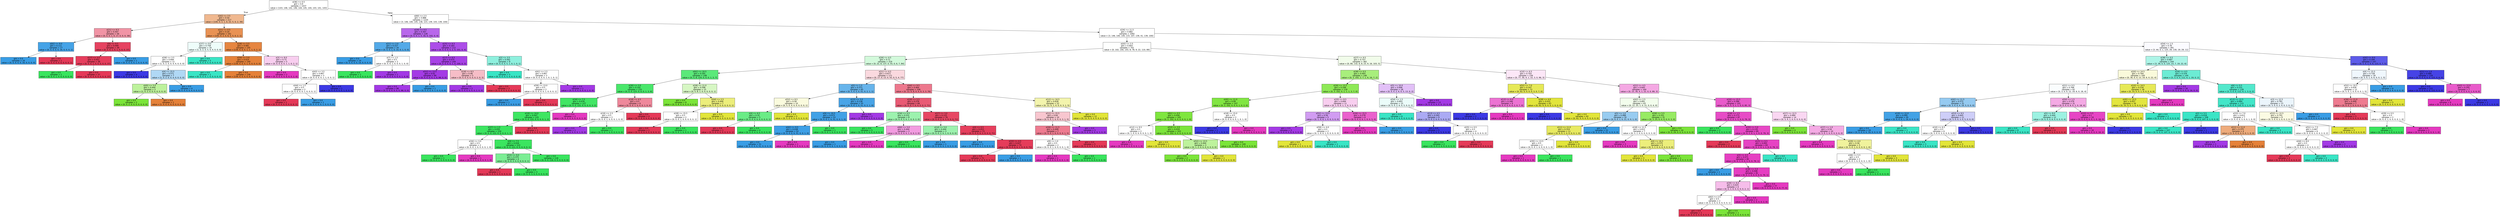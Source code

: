 digraph Tree {
node [shape=box, style="filled", color="black", fontname="helvetica"] ;
edge [fontname="helvetica"] ;
0 [label="x[36] <= 0.5\ngini = 0.9\nsamples = 1437\nvalue = [143, 146, 142, 146, 144, 145, 144, 143, 141, 143]", fillcolor="#ffffff"] ;
1 [label="x[42] <= 3.5\ngini = 0.54\nsamples = 217\nvalue = [140, 0, 2, 1, 6, 22, 5, 0, 2, 39]", fillcolor="#f0b88f"] ;
0 -> 1 [labeldistance=2.5, labelangle=45, headlabel="True"] ;
2 [label="x[21] <= 6.5\ngini = 0.447\nsamples = 56\nvalue = [0, 0, 0, 1, 0, 17, 0, 0, 0, 38]", fillcolor="#f194a5"] ;
1 -> 2 ;
3 [label="x[62] <= 8.0\ngini = 0.111\nsamples = 17\nvalue = [0, 0, 0, 0, 0, 16, 0, 0, 0, 1]", fillcolor="#45a3e7"] ;
2 -> 3 ;
4 [label="gini = 0.0\nsamples = 16\nvalue = [0, 0, 0, 0, 0, 16, 0, 0, 0, 0]", fillcolor="#399de5"] ;
3 -> 4 ;
5 [label="gini = 0.0\nsamples = 1\nvalue = [0, 0, 0, 0, 0, 0, 0, 0, 0, 1]", fillcolor="#e53958"] ;
3 -> 5 ;
6 [label="x[6] <= 9.5\ngini = 0.099\nsamples = 39\nvalue = [0, 0, 0, 1, 0, 1, 0, 0, 0, 37]", fillcolor="#e64361"] ;
2 -> 6 ;
7 [label="x[27] <= 3.5\ngini = 0.051\nsamples = 38\nvalue = [0, 0, 0, 1, 0, 0, 0, 0, 0, 37]", fillcolor="#e63e5d"] ;
6 -> 7 ;
8 [label="gini = 0.0\nsamples = 1\nvalue = [0, 0, 0, 1, 0, 0, 0, 0, 0, 0]", fillcolor="#39e55e"] ;
7 -> 8 ;
9 [label="gini = 0.0\nsamples = 37\nvalue = [0, 0, 0, 0, 0, 0, 0, 0, 0, 37]", fillcolor="#e53958"] ;
7 -> 9 ;
10 [label="gini = 0.0\nsamples = 1\nvalue = [0, 0, 0, 0, 0, 1, 0, 0, 0, 0]", fillcolor="#399de5"] ;
6 -> 10 ;
11 [label="x[21] <= 0.5\ngini = 0.24\nsamples = 161\nvalue = [140, 0, 2, 0, 6, 5, 5, 0, 2, 1]", fillcolor="#e99254"] ;
1 -> 11 ;
12 [label="x[37] <= 9.0\ngini = 0.758\nsamples = 16\nvalue = [1, 0, 2, 0, 5, 4, 4, 0, 0, 0]", fillcolor="#eefdfa"] ;
11 -> 12 ;
13 [label="x[58] <= 3.5\ngini = 0.694\nsamples = 11\nvalue = [1, 0, 2, 0, 0, 4, 4, 0, 0, 0]", fillcolor="#ffffff"] ;
12 -> 13 ;
14 [label="gini = 0.0\nsamples = 4\nvalue = [0, 0, 0, 0, 0, 0, 4, 0, 0, 0]", fillcolor="#3c39e5"] ;
13 -> 14 ;
15 [label="x[4] <= 15.5\ngini = 0.571\nsamples = 7\nvalue = [1, 0, 2, 0, 0, 4, 0, 0, 0, 0]", fillcolor="#b0d8f5"] ;
13 -> 15 ;
16 [label="x[45] <= 5.0\ngini = 0.444\nsamples = 3\nvalue = [1, 0, 2, 0, 0, 0, 0, 0, 0, 0]", fillcolor="#bdf29c"] ;
15 -> 16 ;
17 [label="gini = 0.0\nsamples = 2\nvalue = [0, 0, 2, 0, 0, 0, 0, 0, 0, 0]", fillcolor="#7be539"] ;
16 -> 17 ;
18 [label="gini = 0.0\nsamples = 1\nvalue = [1, 0, 0, 0, 0, 0, 0, 0, 0, 0]", fillcolor="#e58139"] ;
16 -> 18 ;
19 [label="gini = 0.0\nsamples = 4\nvalue = [0, 0, 0, 0, 0, 4, 0, 0, 0, 0]", fillcolor="#399de5"] ;
15 -> 19 ;
20 [label="gini = 0.0\nsamples = 5\nvalue = [0, 0, 0, 0, 5, 0, 0, 0, 0, 0]", fillcolor="#39e5c5"] ;
12 -> 20 ;
21 [label="x[28] <= 5.5\ngini = 0.081\nsamples = 145\nvalue = [139, 0, 0, 0, 1, 1, 1, 0, 2, 1]", fillcolor="#e68641"] ;
11 -> 21 ;
22 [label="x[59] <= 5.0\ngini = 0.014\nsamples = 140\nvalue = [139, 0, 0, 0, 1, 0, 0, 0, 0, 0]", fillcolor="#e5823a"] ;
21 -> 22 ;
23 [label="gini = 0.0\nsamples = 1\nvalue = [0, 0, 0, 0, 1, 0, 0, 0, 0, 0]", fillcolor="#39e5c5"] ;
22 -> 23 ;
24 [label="gini = 0.0\nsamples = 139\nvalue = [139, 0, 0, 0, 0, 0, 0, 0, 0, 0]", fillcolor="#e58139"] ;
22 -> 24 ;
25 [label="x[3] <= 8.0\ngini = 0.72\nsamples = 5\nvalue = [0, 0, 0, 0, 0, 1, 1, 0, 2, 1]", fillcolor="#f8ceef"] ;
21 -> 25 ;
26 [label="gini = 0.0\nsamples = 2\nvalue = [0, 0, 0, 0, 0, 0, 0, 0, 2, 0]", fillcolor="#e539c0"] ;
25 -> 26 ;
27 [label="x[43] <= 3.5\ngini = 0.667\nsamples = 3\nvalue = [0, 0, 0, 0, 0, 1, 1, 0, 0, 1]", fillcolor="#ffffff"] ;
25 -> 27 ;
28 [label="x[44] <= 1.5\ngini = 0.5\nsamples = 2\nvalue = [0, 0, 0, 0, 0, 1, 0, 0, 0, 1]", fillcolor="#ffffff"] ;
27 -> 28 ;
29 [label="gini = 0.0\nsamples = 1\nvalue = [0, 0, 0, 0, 0, 0, 0, 0, 0, 1]", fillcolor="#e53958"] ;
28 -> 29 ;
30 [label="gini = 0.0\nsamples = 1\nvalue = [0, 0, 0, 0, 0, 1, 0, 0, 0, 0]", fillcolor="#399de5"] ;
28 -> 30 ;
31 [label="gini = 0.0\nsamples = 1\nvalue = [0, 0, 0, 0, 0, 0, 1, 0, 0, 0]", fillcolor="#3c39e5"] ;
27 -> 31 ;
32 [label="x[60] <= 2.5\ngini = 0.888\nsamples = 1220\nvalue = [3, 146, 140, 145, 138, 123, 139, 143, 139, 104]", fillcolor="#ffffff"] ;
0 -> 32 [labeldistance=2.5, labelangle=-45, headlabel="False"] ;
33 [label="x[29] <= 0.5\ngini = 0.347\nsamples = 128\nvalue = [0, 0, 0, 1, 5, 16, 0, 102, 0, 4]", fillcolor="#b867eb"] ;
32 -> 33 ;
34 [label="x[21] <= 2.0\ngini = 0.227\nsamples = 16\nvalue = [0, 0, 0, 1, 0, 14, 0, 1, 0, 0]", fillcolor="#53aae8"] ;
33 -> 34 ;
35 [label="gini = 0.0\nsamples = 14\nvalue = [0, 0, 0, 0, 0, 14, 0, 0, 0, 0]", fillcolor="#399de5"] ;
34 -> 35 ;
36 [label="x[7] <= 1.5\ngini = 0.5\nsamples = 2\nvalue = [0, 0, 0, 1, 0, 0, 0, 1, 0, 0]", fillcolor="#ffffff"] ;
34 -> 36 ;
37 [label="gini = 0.0\nsamples = 1\nvalue = [0, 0, 0, 1, 0, 0, 0, 0, 0, 0]", fillcolor="#39e55e"] ;
36 -> 37 ;
38 [label="gini = 0.0\nsamples = 1\nvalue = [0, 0, 0, 0, 0, 0, 0, 1, 0, 0]", fillcolor="#a339e5"] ;
36 -> 38 ;
39 [label="x[25] <= 6.5\ngini = 0.183\nsamples = 112\nvalue = [0, 0, 0, 0, 5, 2, 0, 101, 0, 4]", fillcolor="#ac4de8"] ;
33 -> 39 ;
40 [label="x[17] <= 6.5\ngini = 0.075\nsamples = 104\nvalue = [0, 0, 0, 0, 0, 1, 0, 100, 0, 3]", fillcolor="#a741e6"] ;
39 -> 40 ;
41 [label="x[52] <= 13.5\ngini = 0.02\nsamples = 99\nvalue = [0, 0, 0, 0, 0, 1, 0, 98, 0, 0]", fillcolor="#a43be5"] ;
40 -> 41 ;
42 [label="gini = 0.0\nsamples = 98\nvalue = [0, 0, 0, 0, 0, 0, 0, 98, 0, 0]", fillcolor="#a339e5"] ;
41 -> 42 ;
43 [label="gini = 0.0\nsamples = 1\nvalue = [0, 0, 0, 0, 0, 1, 0, 0, 0, 0]", fillcolor="#399de5"] ;
41 -> 43 ;
44 [label="x[18] <= 8.5\ngini = 0.48\nsamples = 5\nvalue = [0, 0, 0, 0, 0, 0, 0, 2, 0, 3]", fillcolor="#f6bdc7"] ;
40 -> 44 ;
45 [label="gini = 0.0\nsamples = 2\nvalue = [0, 0, 0, 0, 0, 0, 0, 2, 0, 0]", fillcolor="#a339e5"] ;
44 -> 45 ;
46 [label="gini = 0.0\nsamples = 3\nvalue = [0, 0, 0, 0, 0, 0, 0, 0, 0, 3]", fillcolor="#e53958"] ;
44 -> 46 ;
47 [label="x[2] <= 3.5\ngini = 0.562\nsamples = 8\nvalue = [0, 0, 0, 0, 5, 1, 0, 1, 0, 1]", fillcolor="#8ef0de"] ;
39 -> 47 ;
48 [label="gini = 0.0\nsamples = 5\nvalue = [0, 0, 0, 0, 5, 0, 0, 0, 0, 0]", fillcolor="#39e5c5"] ;
47 -> 48 ;
49 [label="x[41] <= 2.5\ngini = 0.667\nsamples = 3\nvalue = [0, 0, 0, 0, 0, 1, 0, 1, 0, 1]", fillcolor="#ffffff"] ;
47 -> 49 ;
50 [label="x[59] <= 13.0\ngini = 0.5\nsamples = 2\nvalue = [0, 0, 0, 0, 0, 1, 0, 0, 0, 1]", fillcolor="#ffffff"] ;
49 -> 50 ;
51 [label="gini = 0.0\nsamples = 1\nvalue = [0, 0, 0, 0, 0, 1, 0, 0, 0, 0]", fillcolor="#399de5"] ;
50 -> 51 ;
52 [label="gini = 0.0\nsamples = 1\nvalue = [0, 0, 0, 0, 0, 0, 0, 0, 0, 1]", fillcolor="#e53958"] ;
50 -> 52 ;
53 [label="gini = 0.0\nsamples = 1\nvalue = [0, 0, 0, 0, 0, 0, 0, 1, 0, 0]", fillcolor="#a339e5"] ;
49 -> 53 ;
54 [label="x[34] <= 11.5\ngini = 0.882\nsamples = 1092\nvalue = [3, 146, 140, 144, 133, 107, 139, 41, 139, 100]", fillcolor="#ffffff"] ;
32 -> 54 ;
55 [label="x[43] <= 2.5\ngini = 0.843\nsamples = 701\nvalue = [0, 102, 140, 143, 8, 78, 9, 22, 110, 89]", fillcolor="#fefffe"] ;
54 -> 55 ;
56 [label="x[26] <= 4.5\ngini = 0.71\nsamples = 319\nvalue = [0, 22, 8, 137, 0, 55, 0, 6, 7, 84]", fillcolor="#d2f9db"] ;
55 -> 56 ;
57 [label="x[62] <= 10.5\ngini = 0.291\nsamples = 148\nvalue = [0, 5, 8, 124, 0, 0, 0, 1, 3, 7]", fillcolor="#5be97a"] ;
56 -> 57 ;
58 [label="x[30] <= 2.0\ngini = 0.142\nsamples = 133\nvalue = [0, 0, 0, 123, 0, 0, 0, 1, 3, 6]", fillcolor="#49e76b"] ;
57 -> 58 ;
59 [label="x[34] <= 7.5\ngini = 0.076\nsamples = 127\nvalue = [0, 0, 0, 122, 0, 0, 0, 0, 3, 2]", fillcolor="#41e664"] ;
58 -> 59 ;
60 [label="x[19] <= 14.0\ngini = 0.047\nsamples = 125\nvalue = [0, 0, 0, 122, 0, 0, 0, 0, 1, 2]", fillcolor="#3ee662"] ;
59 -> 60 ;
61 [label="x[37] <= 1.5\ngini = 0.032\nsamples = 124\nvalue = [0, 0, 0, 122, 0, 0, 0, 0, 1, 1]", fillcolor="#3ce561"] ;
60 -> 61 ;
62 [label="x[34] <= 3.0\ngini = 0.5\nsamples = 2\nvalue = [0, 0, 0, 1, 0, 0, 0, 0, 1, 0]", fillcolor="#ffffff"] ;
61 -> 62 ;
63 [label="gini = 0.0\nsamples = 1\nvalue = [0, 0, 0, 1, 0, 0, 0, 0, 0, 0]", fillcolor="#39e55e"] ;
62 -> 63 ;
64 [label="gini = 0.0\nsamples = 1\nvalue = [0, 0, 0, 0, 0, 0, 0, 0, 1, 0]", fillcolor="#e539c0"] ;
62 -> 64 ;
65 [label="x[4] <= 7.5\ngini = 0.016\nsamples = 122\nvalue = [0, 0, 0, 121, 0, 0, 0, 0, 0, 1]", fillcolor="#3be55f"] ;
61 -> 65 ;
66 [label="x[53] <= 9.0\ngini = 0.375\nsamples = 4\nvalue = [0, 0, 0, 3, 0, 0, 0, 0, 0, 1]", fillcolor="#7bee94"] ;
65 -> 66 ;
67 [label="gini = 0.0\nsamples = 1\nvalue = [0, 0, 0, 0, 0, 0, 0, 0, 0, 1]", fillcolor="#e53958"] ;
66 -> 67 ;
68 [label="gini = 0.0\nsamples = 3\nvalue = [0, 0, 0, 3, 0, 0, 0, 0, 0, 0]", fillcolor="#39e55e"] ;
66 -> 68 ;
69 [label="gini = 0.0\nsamples = 118\nvalue = [0, 0, 0, 118, 0, 0, 0, 0, 0, 0]", fillcolor="#39e55e"] ;
65 -> 69 ;
70 [label="gini = 0.0\nsamples = 1\nvalue = [0, 0, 0, 0, 0, 0, 0, 0, 0, 1]", fillcolor="#e53958"] ;
60 -> 70 ;
71 [label="gini = 0.0\nsamples = 2\nvalue = [0, 0, 0, 0, 0, 0, 0, 0, 2, 0]", fillcolor="#e539c0"] ;
59 -> 71 ;
72 [label="x[18] <= 4.5\ngini = 0.5\nsamples = 6\nvalue = [0, 0, 0, 1, 0, 0, 0, 1, 0, 4]", fillcolor="#ef889b"] ;
58 -> 72 ;
73 [label="x[19] <= 2.5\ngini = 0.5\nsamples = 2\nvalue = [0, 0, 0, 1, 0, 0, 0, 1, 0, 0]", fillcolor="#ffffff"] ;
72 -> 73 ;
74 [label="gini = 0.0\nsamples = 1\nvalue = [0, 0, 0, 0, 0, 0, 0, 1, 0, 0]", fillcolor="#a339e5"] ;
73 -> 74 ;
75 [label="gini = 0.0\nsamples = 1\nvalue = [0, 0, 0, 1, 0, 0, 0, 0, 0, 0]", fillcolor="#39e55e"] ;
73 -> 75 ;
76 [label="gini = 0.0\nsamples = 4\nvalue = [0, 0, 0, 0, 0, 0, 0, 0, 0, 4]", fillcolor="#e53958"] ;
72 -> 76 ;
77 [label="x[28] <= 11.0\ngini = 0.596\nsamples = 15\nvalue = [0, 5, 8, 1, 0, 0, 0, 0, 0, 1]", fillcolor="#d7f7c4"] ;
57 -> 77 ;
78 [label="gini = 0.0\nsamples = 8\nvalue = [0, 0, 8, 0, 0, 0, 0, 0, 0, 0]", fillcolor="#7be539"] ;
77 -> 78 ;
79 [label="x[44] <= 2.5\ngini = 0.449\nsamples = 7\nvalue = [0, 5, 0, 1, 0, 0, 0, 0, 0, 1]", fillcolor="#ecee7b"] ;
77 -> 79 ;
80 [label="x[28] <= 15.5\ngini = 0.5\nsamples = 2\nvalue = [0, 0, 0, 1, 0, 0, 0, 0, 0, 1]", fillcolor="#ffffff"] ;
79 -> 80 ;
81 [label="gini = 0.0\nsamples = 1\nvalue = [0, 0, 0, 0, 0, 0, 0, 0, 0, 1]", fillcolor="#e53958"] ;
80 -> 81 ;
82 [label="gini = 0.0\nsamples = 1\nvalue = [0, 0, 0, 1, 0, 0, 0, 0, 0, 0]", fillcolor="#39e55e"] ;
80 -> 82 ;
83 [label="gini = 0.0\nsamples = 5\nvalue = [0, 5, 0, 0, 0, 0, 0, 0, 0, 0]", fillcolor="#e2e539"] ;
79 -> 83 ;
84 [label="x[21] <= 4.5\ngini = 0.677\nsamples = 171\nvalue = [0, 17, 0, 13, 0, 55, 0, 5, 4, 77]", fillcolor="#fad9df"] ;
56 -> 84 ;
85 [label="x[5] <= 1.5\ngini = 0.371\nsamples = 65\nvalue = [0, 5, 0, 5, 0, 51, 0, 2, 1, 1]", fillcolor="#67b4eb"] ;
84 -> 85 ;
86 [label="x[52] <= 8.5\ngini = 0.58\nsamples = 10\nvalue = [0, 5, 0, 4, 0, 0, 0, 0, 0, 1]", fillcolor="#fafbde"] ;
85 -> 86 ;
87 [label="x[4] <= 6.5\ngini = 0.32\nsamples = 5\nvalue = [0, 0, 0, 4, 0, 0, 0, 0, 0, 1]", fillcolor="#6aec86"] ;
86 -> 87 ;
88 [label="gini = 0.0\nsamples = 1\nvalue = [0, 0, 0, 0, 0, 0, 0, 0, 0, 1]", fillcolor="#e53958"] ;
87 -> 88 ;
89 [label="gini = 0.0\nsamples = 4\nvalue = [0, 0, 0, 4, 0, 0, 0, 0, 0, 0]", fillcolor="#39e55e"] ;
87 -> 89 ;
90 [label="gini = 0.0\nsamples = 5\nvalue = [0, 5, 0, 0, 0, 0, 0, 0, 0, 0]", fillcolor="#e2e539"] ;
86 -> 90 ;
91 [label="x[15] <= 3.0\ngini = 0.138\nsamples = 55\nvalue = [0, 0, 0, 1, 0, 51, 0, 2, 1, 0]", fillcolor="#48a4e7"] ;
85 -> 91 ;
92 [label="x[9] <= 10.5\ngini = 0.073\nsamples = 53\nvalue = [0, 0, 0, 1, 0, 51, 0, 0, 1, 0]", fillcolor="#41a1e6"] ;
91 -> 92 ;
93 [label="x[42] <= 9.5\ngini = 0.038\nsamples = 52\nvalue = [0, 0, 0, 0, 0, 51, 0, 0, 1, 0]", fillcolor="#3d9fe6"] ;
92 -> 93 ;
94 [label="gini = 0.0\nsamples = 51\nvalue = [0, 0, 0, 0, 0, 51, 0, 0, 0, 0]", fillcolor="#399de5"] ;
93 -> 94 ;
95 [label="gini = 0.0\nsamples = 1\nvalue = [0, 0, 0, 0, 0, 0, 0, 0, 1, 0]", fillcolor="#e539c0"] ;
93 -> 95 ;
96 [label="gini = 0.0\nsamples = 1\nvalue = [0, 0, 0, 1, 0, 0, 0, 0, 0, 0]", fillcolor="#39e55e"] ;
92 -> 96 ;
97 [label="gini = 0.0\nsamples = 2\nvalue = [0, 0, 0, 0, 0, 0, 0, 2, 0, 0]", fillcolor="#a339e5"] ;
91 -> 97 ;
98 [label="x[44] <= 9.5\ngini = 0.464\nsamples = 106\nvalue = [0, 12, 0, 8, 0, 4, 0, 3, 3, 76]", fillcolor="#ed788d"] ;
84 -> 98 ;
99 [label="x[29] <= 5.5\ngini = 0.276\nsamples = 84\nvalue = [0, 0, 0, 7, 0, 4, 0, 0, 2, 71]", fillcolor="#e95a74"] ;
98 -> 99 ;
100 [label="x[34] <= 0.5\ngini = 0.531\nsamples = 8\nvalue = [0, 0, 0, 5, 0, 1, 0, 0, 2, 0]", fillcolor="#9cf2ae"] ;
99 -> 100 ;
101 [label="gini = 0.0\nsamples = 5\nvalue = [0, 0, 0, 5, 0, 0, 0, 0, 0, 0]", fillcolor="#39e55e"] ;
100 -> 101 ;
102 [label="x[60] <= 5.0\ngini = 0.444\nsamples = 3\nvalue = [0, 0, 0, 0, 0, 1, 0, 0, 2, 0]", fillcolor="#f29ce0"] ;
100 -> 102 ;
103 [label="gini = 0.0\nsamples = 1\nvalue = [0, 0, 0, 0, 0, 1, 0, 0, 0, 0]", fillcolor="#399de5"] ;
102 -> 103 ;
104 [label="gini = 0.0\nsamples = 2\nvalue = [0, 0, 0, 0, 0, 0, 0, 0, 2, 0]", fillcolor="#e539c0"] ;
102 -> 104 ;
105 [label="x[27] <= 3.0\ngini = 0.125\nsamples = 76\nvalue = [0, 0, 0, 2, 0, 3, 0, 0, 0, 71]", fillcolor="#e74763"] ;
99 -> 105 ;
106 [label="x[14] <= 5.0\ngini = 0.444\nsamples = 3\nvalue = [0, 0, 0, 2, 0, 1, 0, 0, 0, 0]", fillcolor="#9cf2ae"] ;
105 -> 106 ;
107 [label="gini = 0.0\nsamples = 2\nvalue = [0, 0, 0, 2, 0, 0, 0, 0, 0, 0]", fillcolor="#39e55e"] ;
106 -> 107 ;
108 [label="gini = 0.0\nsamples = 1\nvalue = [0, 0, 0, 0, 0, 1, 0, 0, 0, 0]", fillcolor="#399de5"] ;
106 -> 108 ;
109 [label="x[4] <= 0.5\ngini = 0.053\nsamples = 73\nvalue = [0, 0, 0, 0, 0, 2, 0, 0, 0, 71]", fillcolor="#e63f5d"] ;
105 -> 109 ;
110 [label="gini = 0.0\nsamples = 1\nvalue = [0, 0, 0, 0, 0, 1, 0, 0, 0, 0]", fillcolor="#399de5"] ;
109 -> 110 ;
111 [label="x[33] <= 4.5\ngini = 0.027\nsamples = 72\nvalue = [0, 0, 0, 0, 0, 1, 0, 0, 0, 71]", fillcolor="#e53c5a"] ;
109 -> 111 ;
112 [label="gini = 0.0\nsamples = 71\nvalue = [0, 0, 0, 0, 0, 0, 0, 0, 0, 71]", fillcolor="#e53958"] ;
111 -> 112 ;
113 [label="gini = 0.0\nsamples = 1\nvalue = [0, 0, 0, 0, 0, 1, 0, 0, 0, 0]", fillcolor="#399de5"] ;
111 -> 113 ;
114 [label="x[12] <= 14.5\ngini = 0.628\nsamples = 22\nvalue = [0, 12, 0, 1, 0, 0, 0, 3, 1, 5]", fillcolor="#f3f4ad"] ;
98 -> 114 ;
115 [label="x[11] <= 15.5\ngini = 0.64\nsamples = 10\nvalue = [0, 0, 0, 1, 0, 0, 0, 3, 1, 5]", fillcolor="#f8c6cf"] ;
114 -> 115 ;
116 [label="x[26] <= 11.5\ngini = 0.449\nsamples = 7\nvalue = [0, 0, 0, 1, 0, 0, 0, 0, 1, 5]", fillcolor="#ee7b90"] ;
115 -> 116 ;
117 [label="x[9] <= 1.0\ngini = 0.5\nsamples = 2\nvalue = [0, 0, 0, 1, 0, 0, 0, 0, 1, 0]", fillcolor="#ffffff"] ;
116 -> 117 ;
118 [label="gini = 0.0\nsamples = 1\nvalue = [0, 0, 0, 0, 0, 0, 0, 0, 1, 0]", fillcolor="#e539c0"] ;
117 -> 118 ;
119 [label="gini = 0.0\nsamples = 1\nvalue = [0, 0, 0, 1, 0, 0, 0, 0, 0, 0]", fillcolor="#39e55e"] ;
117 -> 119 ;
120 [label="gini = 0.0\nsamples = 5\nvalue = [0, 0, 0, 0, 0, 0, 0, 0, 0, 5]", fillcolor="#e53958"] ;
116 -> 120 ;
121 [label="gini = 0.0\nsamples = 3\nvalue = [0, 0, 0, 0, 0, 0, 0, 3, 0, 0]", fillcolor="#a339e5"] ;
115 -> 121 ;
122 [label="gini = 0.0\nsamples = 12\nvalue = [0, 12, 0, 0, 0, 0, 0, 0, 0, 0]", fillcolor="#e2e539"] ;
114 -> 122 ;
123 [label="x[27] <= 9.5\ngini = 0.757\nsamples = 382\nvalue = [0, 80, 132, 6, 8, 23, 9, 16, 103, 5]", fillcolor="#f1fcea"] ;
55 -> 123 ;
124 [label="x[38] <= 0.5\ngini = 0.493\nsamples = 146\nvalue = [0, 3, 102, 2, 7, 1, 6, 16, 7, 2]", fillcolor="#a8ee7c"] ;
123 -> 124 ;
125 [label="x[26] <= 13.5\ngini = 0.248\nsamples = 118\nvalue = [0, 3, 102, 0, 1, 1, 1, 3, 7, 0]", fillcolor="#8ee956"] ;
124 -> 125 ;
126 [label="x[45] <= 11.0\ngini = 0.09\nsamples = 107\nvalue = [0, 2, 102, 0, 0, 0, 1, 0, 2, 0]", fillcolor="#81e642"] ;
125 -> 126 ;
127 [label="x[61] <= 0.5\ngini = 0.056\nsamples = 105\nvalue = [0, 2, 102, 0, 0, 0, 0, 0, 1, 0]", fillcolor="#7fe63f"] ;
126 -> 127 ;
128 [label="x[12] <= 9.5\ngini = 0.5\nsamples = 2\nvalue = [0, 1, 0, 0, 0, 0, 0, 0, 1, 0]", fillcolor="#ffffff"] ;
127 -> 128 ;
129 [label="gini = 0.0\nsamples = 1\nvalue = [0, 0, 0, 0, 0, 0, 0, 0, 1, 0]", fillcolor="#e539c0"] ;
128 -> 129 ;
130 [label="gini = 0.0\nsamples = 1\nvalue = [0, 1, 0, 0, 0, 0, 0, 0, 0, 0]", fillcolor="#e2e539"] ;
128 -> 130 ;
131 [label="x[53] <= 3.5\ngini = 0.019\nsamples = 103\nvalue = [0, 1, 102, 0, 0, 0, 0, 0, 0, 0]", fillcolor="#7ce53b"] ;
127 -> 131 ;
132 [label="x[52] <= 13.5\ngini = 0.444\nsamples = 3\nvalue = [0, 1, 2, 0, 0, 0, 0, 0, 0, 0]", fillcolor="#bdf29c"] ;
131 -> 132 ;
133 [label="gini = 0.0\nsamples = 2\nvalue = [0, 0, 2, 0, 0, 0, 0, 0, 0, 0]", fillcolor="#7be539"] ;
132 -> 133 ;
134 [label="gini = 0.0\nsamples = 1\nvalue = [0, 1, 0, 0, 0, 0, 0, 0, 0, 0]", fillcolor="#e2e539"] ;
132 -> 134 ;
135 [label="gini = 0.0\nsamples = 100\nvalue = [0, 0, 100, 0, 0, 0, 0, 0, 0, 0]", fillcolor="#7be539"] ;
131 -> 135 ;
136 [label="x[18] <= 15.0\ngini = 0.5\nsamples = 2\nvalue = [0, 0, 0, 0, 0, 0, 1, 0, 1, 0]", fillcolor="#ffffff"] ;
126 -> 136 ;
137 [label="gini = 0.0\nsamples = 1\nvalue = [0, 0, 0, 0, 0, 0, 1, 0, 0, 0]", fillcolor="#3c39e5"] ;
136 -> 137 ;
138 [label="gini = 0.0\nsamples = 1\nvalue = [0, 0, 0, 0, 0, 0, 0, 0, 1, 0]", fillcolor="#e539c0"] ;
136 -> 138 ;
139 [label="x[35] <= 8.5\ngini = 0.694\nsamples = 11\nvalue = [0, 1, 0, 0, 1, 1, 0, 3, 5, 0]", fillcolor="#f8ceef"] ;
125 -> 139 ;
140 [label="x[52] <= 13.0\ngini = 0.56\nsamples = 5\nvalue = [0, 1, 0, 0, 1, 0, 0, 3, 0, 0]", fillcolor="#d19cf2"] ;
139 -> 140 ;
141 [label="gini = 0.0\nsamples = 3\nvalue = [0, 0, 0, 0, 0, 0, 0, 3, 0, 0]", fillcolor="#a339e5"] ;
140 -> 141 ;
142 [label="x[59] <= 4.0\ngini = 0.5\nsamples = 2\nvalue = [0, 1, 0, 0, 1, 0, 0, 0, 0, 0]", fillcolor="#ffffff"] ;
140 -> 142 ;
143 [label="gini = 0.0\nsamples = 1\nvalue = [0, 1, 0, 0, 0, 0, 0, 0, 0, 0]", fillcolor="#e2e539"] ;
142 -> 143 ;
144 [label="gini = 0.0\nsamples = 1\nvalue = [0, 0, 0, 0, 1, 0, 0, 0, 0, 0]", fillcolor="#39e5c5"] ;
142 -> 144 ;
145 [label="x[26] <= 15.5\ngini = 0.278\nsamples = 6\nvalue = [0, 0, 0, 0, 0, 1, 0, 0, 5, 0]", fillcolor="#ea61cd"] ;
139 -> 145 ;
146 [label="gini = 0.0\nsamples = 5\nvalue = [0, 0, 0, 0, 0, 0, 0, 0, 5, 0]", fillcolor="#e539c0"] ;
145 -> 146 ;
147 [label="gini = 0.0\nsamples = 1\nvalue = [0, 0, 0, 0, 0, 1, 0, 0, 0, 0]", fillcolor="#399de5"] ;
145 -> 147 ;
148 [label="x[5] <= 10.0\ngini = 0.696\nsamples = 28\nvalue = [0, 0, 0, 2, 6, 0, 5, 13, 0, 2]", fillcolor="#e2c0f7"] ;
124 -> 148 ;
149 [label="x[54] <= 1.5\ngini = 0.693\nsamples = 15\nvalue = [0, 0, 0, 2, 6, 0, 5, 0, 0, 2]", fillcolor="#ebfcf9"] ;
148 -> 149 ;
150 [label="gini = 0.0\nsamples = 6\nvalue = [0, 0, 0, 0, 6, 0, 0, 0, 0, 0]", fillcolor="#39e5c5"] ;
149 -> 150 ;
151 [label="x[13] <= 4.5\ngini = 0.593\nsamples = 9\nvalue = [0, 0, 0, 2, 0, 0, 5, 0, 0, 2]", fillcolor="#abaaf4"] ;
149 -> 151 ;
152 [label="gini = 0.0\nsamples = 5\nvalue = [0, 0, 0, 0, 0, 0, 5, 0, 0, 0]", fillcolor="#3c39e5"] ;
151 -> 152 ;
153 [label="x[25] <= 0.5\ngini = 0.5\nsamples = 4\nvalue = [0, 0, 0, 2, 0, 0, 0, 0, 0, 2]", fillcolor="#ffffff"] ;
151 -> 153 ;
154 [label="gini = 0.0\nsamples = 2\nvalue = [0, 0, 0, 2, 0, 0, 0, 0, 0, 0]", fillcolor="#39e55e"] ;
153 -> 154 ;
155 [label="gini = 0.0\nsamples = 2\nvalue = [0, 0, 0, 0, 0, 0, 0, 0, 0, 2]", fillcolor="#e53958"] ;
153 -> 155 ;
156 [label="gini = 0.0\nsamples = 13\nvalue = [0, 0, 0, 0, 0, 0, 0, 13, 0, 0]", fillcolor="#a339e5"] ;
148 -> 156 ;
157 [label="x[10] <= 6.5\ngini = 0.703\nsamples = 236\nvalue = [0, 77, 30, 4, 1, 22, 3, 0, 96, 3]", fillcolor="#fce7f7"] ;
123 -> 157 ;
158 [label="x[52] <= 7.0\ngini = 0.247\nsamples = 72\nvalue = [0, 62, 0, 0, 0, 0, 3, 0, 7, 0]", fillcolor="#e6e957"] ;
157 -> 158 ;
159 [label="x[13] <= 6.0\ngini = 0.346\nsamples = 9\nvalue = [0, 0, 0, 0, 0, 0, 2, 0, 7, 0]", fillcolor="#ec72d2"] ;
158 -> 159 ;
160 [label="gini = 0.0\nsamples = 2\nvalue = [0, 0, 0, 0, 0, 0, 2, 0, 0, 0]", fillcolor="#3c39e5"] ;
159 -> 160 ;
161 [label="gini = 0.0\nsamples = 7\nvalue = [0, 0, 0, 0, 0, 0, 0, 0, 7, 0]", fillcolor="#e539c0"] ;
159 -> 161 ;
162 [label="x[28] <= 4.0\ngini = 0.031\nsamples = 63\nvalue = [0, 62, 0, 0, 0, 0, 1, 0, 0, 0]", fillcolor="#e2e53c"] ;
158 -> 162 ;
163 [label="gini = 0.0\nsamples = 1\nvalue = [0, 0, 0, 0, 0, 0, 1, 0, 0, 0]", fillcolor="#3c39e5"] ;
162 -> 163 ;
164 [label="gini = 0.0\nsamples = 62\nvalue = [0, 62, 0, 0, 0, 0, 0, 0, 0, 0]", fillcolor="#e2e539"] ;
162 -> 164 ;
165 [label="x[21] <= 4.5\ngini = 0.645\nsamples = 164\nvalue = [0, 15, 30, 4, 1, 22, 0, 0, 89, 3]", fillcolor="#f4a8e3"] ;
157 -> 165 ;
166 [label="x[42] <= 2.5\ngini = 0.691\nsamples = 63\nvalue = [0, 12, 25, 1, 0, 21, 0, 0, 4, 0]", fillcolor="#f2fdec"] ;
165 -> 166 ;
167 [label="x[5] <= 1.0\ngini = 0.488\nsamples = 32\nvalue = [0, 9, 0, 1, 0, 21, 0, 0, 1, 0]", fillcolor="#98ccf1"] ;
166 -> 167 ;
168 [label="x[11] <= 11.0\ngini = 0.314\nsamples = 11\nvalue = [0, 9, 0, 1, 0, 0, 0, 0, 1, 0]", fillcolor="#e8ea61"] ;
167 -> 168 ;
169 [label="x[35] <= 13.5\ngini = 0.5\nsamples = 2\nvalue = [0, 0, 0, 1, 0, 0, 0, 0, 1, 0]", fillcolor="#ffffff"] ;
168 -> 169 ;
170 [label="gini = 0.0\nsamples = 1\nvalue = [0, 0, 0, 0, 0, 0, 0, 0, 1, 0]", fillcolor="#e539c0"] ;
169 -> 170 ;
171 [label="gini = 0.0\nsamples = 1\nvalue = [0, 0, 0, 1, 0, 0, 0, 0, 0, 0]", fillcolor="#39e55e"] ;
169 -> 171 ;
172 [label="gini = 0.0\nsamples = 9\nvalue = [0, 9, 0, 0, 0, 0, 0, 0, 0, 0]", fillcolor="#e2e539"] ;
168 -> 172 ;
173 [label="gini = 0.0\nsamples = 21\nvalue = [0, 0, 0, 0, 0, 21, 0, 0, 0, 0]", fillcolor="#399de5"] ;
167 -> 173 ;
174 [label="x[58] <= 5.5\ngini = 0.331\nsamples = 31\nvalue = [0, 3, 25, 0, 0, 0, 0, 0, 3, 0]", fillcolor="#97eb63"] ;
166 -> 174 ;
175 [label="x[18] <= 11.5\ngini = 0.612\nsamples = 7\nvalue = [0, 3, 1, 0, 0, 0, 0, 0, 3, 0]", fillcolor="#ffffff"] ;
174 -> 175 ;
176 [label="gini = 0.0\nsamples = 3\nvalue = [0, 0, 0, 0, 0, 0, 0, 0, 3, 0]", fillcolor="#e539c0"] ;
175 -> 176 ;
177 [label="x[4] <= 14.5\ngini = 0.375\nsamples = 4\nvalue = [0, 3, 1, 0, 0, 0, 0, 0, 0, 0]", fillcolor="#ecee7b"] ;
175 -> 177 ;
178 [label="gini = 0.0\nsamples = 3\nvalue = [0, 3, 0, 0, 0, 0, 0, 0, 0, 0]", fillcolor="#e2e539"] ;
177 -> 178 ;
179 [label="gini = 0.0\nsamples = 1\nvalue = [0, 0, 1, 0, 0, 0, 0, 0, 0, 0]", fillcolor="#7be539"] ;
177 -> 179 ;
180 [label="gini = 0.0\nsamples = 24\nvalue = [0, 0, 24, 0, 0, 0, 0, 0, 0, 0]", fillcolor="#7be539"] ;
174 -> 180 ;
181 [label="x[20] <= 15.5\ngini = 0.286\nsamples = 101\nvalue = [0, 3, 5, 3, 1, 1, 0, 0, 85, 3]", fillcolor="#e95acb"] ;
165 -> 181 ;
182 [label="x[18] <= 1.5\ngini = 0.173\nsamples = 87\nvalue = [0, 0, 1, 2, 1, 1, 0, 0, 79, 3]", fillcolor="#e74cc6"] ;
181 -> 182 ;
183 [label="gini = 0.0\nsamples = 2\nvalue = [0, 0, 0, 2, 0, 0, 0, 0, 0, 0]", fillcolor="#39e55e"] ;
182 -> 183 ;
184 [label="x[35] <= 5.0\ngini = 0.135\nsamples = 85\nvalue = [0, 0, 1, 0, 1, 1, 0, 0, 79, 3]", fillcolor="#e747c5"] ;
182 -> 184 ;
185 [label="gini = 0.0\nsamples = 2\nvalue = [0, 0, 0, 0, 0, 0, 0, 0, 0, 2]", fillcolor="#e53958"] ;
184 -> 185 ;
186 [label="x[25] <= 6.5\ngini = 0.093\nsamples = 83\nvalue = [0, 0, 1, 0, 1, 1, 0, 0, 79, 1]", fillcolor="#e643c3"] ;
184 -> 186 ;
187 [label="x[3] <= 4.5\ngini = 0.071\nsamples = 82\nvalue = [0, 0, 1, 0, 0, 1, 0, 0, 79, 1]", fillcolor="#e640c2"] ;
186 -> 187 ;
188 [label="gini = 0.0\nsamples = 1\nvalue = [0, 0, 0, 0, 0, 1, 0, 0, 0, 0]", fillcolor="#399de5"] ;
187 -> 188 ;
189 [label="x[36] <= 5.0\ngini = 0.048\nsamples = 81\nvalue = [0, 0, 1, 0, 0, 0, 0, 0, 79, 1]", fillcolor="#e63ec2"] ;
187 -> 189 ;
190 [label="x[34] <= 6.0\ngini = 0.625\nsamples = 4\nvalue = [0, 0, 1, 0, 0, 0, 0, 0, 2, 1]", fillcolor="#f6bdea"] ;
189 -> 190 ;
191 [label="x[62] <= 2.5\ngini = 0.5\nsamples = 2\nvalue = [0, 0, 1, 0, 0, 0, 0, 0, 0, 1]", fillcolor="#ffffff"] ;
190 -> 191 ;
192 [label="gini = 0.0\nsamples = 1\nvalue = [0, 0, 0, 0, 0, 0, 0, 0, 0, 1]", fillcolor="#e53958"] ;
191 -> 192 ;
193 [label="gini = 0.0\nsamples = 1\nvalue = [0, 0, 1, 0, 0, 0, 0, 0, 0, 0]", fillcolor="#7be539"] ;
191 -> 193 ;
194 [label="gini = 0.0\nsamples = 2\nvalue = [0, 0, 0, 0, 0, 0, 0, 0, 2, 0]", fillcolor="#e539c0"] ;
190 -> 194 ;
195 [label="gini = 0.0\nsamples = 77\nvalue = [0, 0, 0, 0, 0, 0, 0, 0, 77, 0]", fillcolor="#e539c0"] ;
189 -> 195 ;
196 [label="gini = 0.0\nsamples = 1\nvalue = [0, 0, 0, 0, 1, 0, 0, 0, 0, 0]", fillcolor="#39e5c5"] ;
186 -> 196 ;
197 [label="x[27] <= 12.5\ngini = 0.684\nsamples = 14\nvalue = [0, 3, 4, 1, 0, 0, 0, 0, 6, 0]", fillcolor="#fad7f2"] ;
181 -> 197 ;
198 [label="gini = 0.0\nsamples = 4\nvalue = [0, 0, 4, 0, 0, 0, 0, 0, 0, 0]", fillcolor="#7be539"] ;
197 -> 198 ;
199 [label="x[37] <= 1.0\ngini = 0.54\nsamples = 10\nvalue = [0, 3, 0, 1, 0, 0, 0, 0, 6, 0]", fillcolor="#f4aae4"] ;
197 -> 199 ;
200 [label="gini = 0.0\nsamples = 5\nvalue = [0, 0, 0, 0, 0, 0, 0, 0, 5, 0]", fillcolor="#e539c0"] ;
199 -> 200 ;
201 [label="x[29] <= 4.0\ngini = 0.56\nsamples = 5\nvalue = [0, 3, 0, 1, 0, 0, 0, 0, 1, 0]", fillcolor="#f0f29c"] ;
199 -> 201 ;
202 [label="x[46] <= 5.5\ngini = 0.5\nsamples = 2\nvalue = [0, 0, 0, 1, 0, 0, 0, 0, 1, 0]", fillcolor="#ffffff"] ;
201 -> 202 ;
203 [label="gini = 0.0\nsamples = 1\nvalue = [0, 0, 0, 0, 0, 0, 0, 0, 1, 0]", fillcolor="#e539c0"] ;
202 -> 203 ;
204 [label="gini = 0.0\nsamples = 1\nvalue = [0, 0, 0, 1, 0, 0, 0, 0, 0, 0]", fillcolor="#39e55e"] ;
202 -> 204 ;
205 [label="gini = 0.0\nsamples = 3\nvalue = [0, 3, 0, 0, 0, 0, 0, 0, 0, 0]", fillcolor="#e2e539"] ;
201 -> 205 ;
206 [label="x[54] <= 1.5\ngini = 0.76\nsamples = 391\nvalue = [3, 44, 0, 1, 125, 29, 130, 19, 29, 11]", fillcolor="#fbfbff"] ;
54 -> 206 ;
207 [label="x[38] <= 0.5\ngini = 0.687\nsamples = 244\nvalue = [3, 39, 0, 0, 125, 23, 7, 19, 22, 6]", fillcolor="#acf4e7"] ;
206 -> 207 ;
208 [label="x[20] <= 14.5\ngini = 0.764\nsamples = 100\nvalue = [0, 36, 0, 0, 13, 19, 6, 0, 22, 4]", fillcolor="#fafadb"] ;
207 -> 208 ;
209 [label="x[21] <= 0.5\ngini = 0.768\nsamples = 62\nvalue = [0, 3, 0, 0, 12, 19, 6, 0, 18, 4]", fillcolor="#fafdfe"] ;
208 -> 209 ;
210 [label="x[42] <= 11.5\ngini = 0.572\nsamples = 31\nvalue = [0, 3, 0, 0, 4, 19, 5, 0, 0, 0]", fillcolor="#94caf1"] ;
209 -> 210 ;
211 [label="x[19] <= 12.0\ngini = 0.095\nsamples = 20\nvalue = [0, 0, 0, 0, 1, 19, 0, 0, 0, 0]", fillcolor="#43a2e6"] ;
210 -> 211 ;
212 [label="gini = 0.0\nsamples = 19\nvalue = [0, 0, 0, 0, 0, 19, 0, 0, 0, 0]", fillcolor="#399de5"] ;
211 -> 212 ;
213 [label="gini = 0.0\nsamples = 1\nvalue = [0, 0, 0, 0, 1, 0, 0, 0, 0, 0]", fillcolor="#39e5c5"] ;
211 -> 213 ;
214 [label="x[53] <= 9.5\ngini = 0.645\nsamples = 11\nvalue = [0, 3, 0, 0, 3, 0, 5, 0, 0, 0]", fillcolor="#cecef8"] ;
210 -> 214 ;
215 [label="x[10] <= 6.5\ngini = 0.5\nsamples = 6\nvalue = [0, 3, 0, 0, 3, 0, 0, 0, 0, 0]", fillcolor="#ffffff"] ;
214 -> 215 ;
216 [label="gini = 0.0\nsamples = 3\nvalue = [0, 0, 0, 0, 3, 0, 0, 0, 0, 0]", fillcolor="#39e5c5"] ;
215 -> 216 ;
217 [label="gini = 0.0\nsamples = 3\nvalue = [0, 3, 0, 0, 0, 0, 0, 0, 0, 0]", fillcolor="#e2e539"] ;
215 -> 217 ;
218 [label="gini = 0.0\nsamples = 5\nvalue = [0, 0, 0, 0, 0, 0, 5, 0, 0, 0]", fillcolor="#3c39e5"] ;
214 -> 218 ;
219 [label="x[50] <= 1.5\ngini = 0.579\nsamples = 31\nvalue = [0, 0, 0, 0, 8, 0, 1, 0, 18, 4]", fillcolor="#f4a9e4"] ;
209 -> 219 ;
220 [label="x[5] <= 8.0\ngini = 0.444\nsamples = 12\nvalue = [0, 0, 0, 0, 8, 0, 0, 0, 0, 4]", fillcolor="#9cf2e2"] ;
219 -> 220 ;
221 [label="gini = 0.0\nsamples = 8\nvalue = [0, 0, 0, 0, 8, 0, 0, 0, 0, 0]", fillcolor="#39e5c5"] ;
220 -> 221 ;
222 [label="gini = 0.0\nsamples = 4\nvalue = [0, 0, 0, 0, 0, 0, 0, 0, 0, 4]", fillcolor="#e53958"] ;
220 -> 222 ;
223 [label="x[33] <= 5.5\ngini = 0.1\nsamples = 19\nvalue = [0, 0, 0, 0, 0, 0, 1, 0, 18, 0]", fillcolor="#e644c4"] ;
219 -> 223 ;
224 [label="gini = 0.0\nsamples = 18\nvalue = [0, 0, 0, 0, 0, 0, 0, 0, 18, 0]", fillcolor="#e539c0"] ;
223 -> 224 ;
225 [label="gini = 0.0\nsamples = 1\nvalue = [0, 0, 0, 0, 0, 0, 1, 0, 0, 0]", fillcolor="#3c39e5"] ;
223 -> 225 ;
226 [label="x[10] <= 14.5\ngini = 0.234\nsamples = 38\nvalue = [0, 33, 0, 0, 1, 0, 0, 0, 4, 0]", fillcolor="#e6e956"] ;
208 -> 226 ;
227 [label="x[45] <= 15.5\ngini = 0.057\nsamples = 34\nvalue = [0, 33, 0, 0, 1, 0, 0, 0, 0, 0]", fillcolor="#e3e63f"] ;
226 -> 227 ;
228 [label="gini = 0.0\nsamples = 33\nvalue = [0, 33, 0, 0, 0, 0, 0, 0, 0, 0]", fillcolor="#e2e539"] ;
227 -> 228 ;
229 [label="gini = 0.0\nsamples = 1\nvalue = [0, 0, 0, 0, 1, 0, 0, 0, 0, 0]", fillcolor="#39e5c5"] ;
227 -> 229 ;
230 [label="gini = 0.0\nsamples = 4\nvalue = [0, 0, 0, 0, 0, 0, 0, 0, 4, 0]", fillcolor="#e539c0"] ;
226 -> 230 ;
231 [label="x[26] <= 4.5\ngini = 0.376\nsamples = 144\nvalue = [3, 3, 0, 0, 112, 4, 1, 19, 0, 2]", fillcolor="#6cecd4"] ;
207 -> 231 ;
232 [label="gini = 0.0\nsamples = 16\nvalue = [0, 0, 0, 0, 0, 0, 0, 16, 0, 0]", fillcolor="#a339e5"] ;
231 -> 232 ;
233 [label="x[6] <= 0.5\ngini = 0.231\nsamples = 128\nvalue = [3, 3, 0, 0, 112, 4, 1, 3, 0, 2]", fillcolor="#53e8cc"] ;
231 -> 233 ;
234 [label="x[13] <= 12.5\ngini = 0.084\nsamples = 115\nvalue = [3, 0, 0, 0, 110, 0, 1, 1, 0, 0]", fillcolor="#42e6c8"] ;
233 -> 234 ;
235 [label="x[2] <= 5.5\ngini = 0.018\nsamples = 108\nvalue = [0, 0, 0, 0, 107, 0, 1, 0, 0, 0]", fillcolor="#3be5c6"] ;
234 -> 235 ;
236 [label="gini = 0.0\nsamples = 107\nvalue = [0, 0, 0, 0, 107, 0, 0, 0, 0, 0]", fillcolor="#39e5c5"] ;
235 -> 236 ;
237 [label="gini = 0.0\nsamples = 1\nvalue = [0, 0, 0, 0, 0, 0, 1, 0, 0, 0]", fillcolor="#3c39e5"] ;
235 -> 237 ;
238 [label="x[33] <= 7.0\ngini = 0.612\nsamples = 7\nvalue = [3, 0, 0, 0, 3, 0, 0, 1, 0, 0]", fillcolor="#ffffff"] ;
234 -> 238 ;
239 [label="x[11] <= 11.0\ngini = 0.375\nsamples = 4\nvalue = [3, 0, 0, 0, 0, 0, 0, 1, 0, 0]", fillcolor="#eeab7b"] ;
238 -> 239 ;
240 [label="gini = 0.0\nsamples = 1\nvalue = [0, 0, 0, 0, 0, 0, 0, 1, 0, 0]", fillcolor="#a339e5"] ;
239 -> 240 ;
241 [label="gini = 0.0\nsamples = 3\nvalue = [3, 0, 0, 0, 0, 0, 0, 0, 0, 0]", fillcolor="#e58139"] ;
239 -> 241 ;
242 [label="gini = 0.0\nsamples = 3\nvalue = [0, 0, 0, 0, 3, 0, 0, 0, 0, 0]", fillcolor="#39e5c5"] ;
238 -> 242 ;
243 [label="x[3] <= 12.5\ngini = 0.781\nsamples = 13\nvalue = [0, 3, 0, 0, 2, 4, 0, 2, 0, 2]", fillcolor="#ebf5fc"] ;
233 -> 243 ;
244 [label="x[53] <= 12.5\ngini = 0.741\nsamples = 9\nvalue = [0, 3, 0, 0, 2, 0, 0, 2, 0, 2]", fillcolor="#fbfbe3"] ;
243 -> 244 ;
245 [label="x[51] <= 7.5\ngini = 0.667\nsamples = 6\nvalue = [0, 0, 0, 0, 2, 0, 0, 2, 0, 2]", fillcolor="#ffffff"] ;
244 -> 245 ;
246 [label="x[44] <= 8.0\ngini = 0.5\nsamples = 4\nvalue = [0, 0, 0, 0, 2, 0, 0, 0, 0, 2]", fillcolor="#ffffff"] ;
245 -> 246 ;
247 [label="gini = 0.0\nsamples = 2\nvalue = [0, 0, 0, 0, 0, 0, 0, 0, 0, 2]", fillcolor="#e53958"] ;
246 -> 247 ;
248 [label="gini = 0.0\nsamples = 2\nvalue = [0, 0, 0, 0, 2, 0, 0, 0, 0, 0]", fillcolor="#39e5c5"] ;
246 -> 248 ;
249 [label="gini = 0.0\nsamples = 2\nvalue = [0, 0, 0, 0, 0, 0, 0, 2, 0, 0]", fillcolor="#a339e5"] ;
245 -> 249 ;
250 [label="gini = 0.0\nsamples = 3\nvalue = [0, 3, 0, 0, 0, 0, 0, 0, 0, 0]", fillcolor="#e2e539"] ;
244 -> 250 ;
251 [label="gini = 0.0\nsamples = 4\nvalue = [0, 0, 0, 0, 0, 4, 0, 0, 0, 0]", fillcolor="#399de5"] ;
243 -> 251 ;
252 [label="x[42] <= 8.0\ngini = 0.294\nsamples = 147\nvalue = [0, 5, 0, 1, 0, 6, 123, 0, 7, 5]", fillcolor="#5d5be9"] ;
206 -> 252 ;
253 [label="x[4] <= 15.5\ngini = 0.728\nsamples = 18\nvalue = [0, 5, 0, 1, 0, 6, 0, 0, 1, 5]", fillcolor="#f0f7fd"] ;
252 -> 253 ;
254 [label="x[52] <= 10.5\ngini = 0.639\nsamples = 12\nvalue = [0, 5, 0, 1, 0, 0, 0, 0, 1, 5]", fillcolor="#ffffff"] ;
253 -> 254 ;
255 [label="x[36] <= 11.0\ngini = 0.449\nsamples = 7\nvalue = [0, 0, 0, 1, 0, 0, 0, 0, 1, 5]", fillcolor="#ee7b90"] ;
254 -> 255 ;
256 [label="gini = 0.0\nsamples = 5\nvalue = [0, 0, 0, 0, 0, 0, 0, 0, 0, 5]", fillcolor="#e53958"] ;
255 -> 256 ;
257 [label="x[29] <= 0.5\ngini = 0.5\nsamples = 2\nvalue = [0, 0, 0, 1, 0, 0, 0, 0, 1, 0]", fillcolor="#ffffff"] ;
255 -> 257 ;
258 [label="gini = 0.0\nsamples = 1\nvalue = [0, 0, 0, 1, 0, 0, 0, 0, 0, 0]", fillcolor="#39e55e"] ;
257 -> 258 ;
259 [label="gini = 0.0\nsamples = 1\nvalue = [0, 0, 0, 0, 0, 0, 0, 0, 1, 0]", fillcolor="#e539c0"] ;
257 -> 259 ;
260 [label="gini = 0.0\nsamples = 5\nvalue = [0, 5, 0, 0, 0, 0, 0, 0, 0, 0]", fillcolor="#e2e539"] ;
254 -> 260 ;
261 [label="gini = 0.0\nsamples = 6\nvalue = [0, 0, 0, 0, 0, 6, 0, 0, 0, 0]", fillcolor="#399de5"] ;
253 -> 261 ;
262 [label="x[21] <= 1.0\ngini = 0.089\nsamples = 129\nvalue = [0, 0, 0, 0, 0, 0, 123, 0, 6, 0]", fillcolor="#4643e6"] ;
252 -> 262 ;
263 [label="gini = 0.0\nsamples = 122\nvalue = [0, 0, 0, 0, 0, 0, 122, 0, 0, 0]", fillcolor="#3c39e5"] ;
262 -> 263 ;
264 [label="x[43] <= 12.0\ngini = 0.245\nsamples = 7\nvalue = [0, 0, 0, 0, 0, 0, 1, 0, 6, 0]", fillcolor="#e95acb"] ;
262 -> 264 ;
265 [label="gini = 0.0\nsamples = 6\nvalue = [0, 0, 0, 0, 0, 0, 0, 0, 6, 0]", fillcolor="#e539c0"] ;
264 -> 265 ;
266 [label="gini = 0.0\nsamples = 1\nvalue = [0, 0, 0, 0, 0, 0, 1, 0, 0, 0]", fillcolor="#3c39e5"] ;
264 -> 266 ;
}